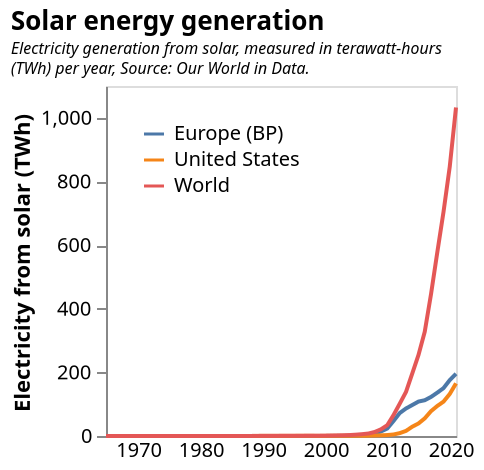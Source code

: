 {
  "$schema": "https://vega.github.io/schema/vega-lite/v5.json",
  "title": {
    "text": "Solar energy generation",
    "subtitle": [
      "Electricity generation from solar, measured in terawatt-hours",
      "(TWh) per year, Source: Our World in Data."
    ],
    "subtitleFontSize": 8,
    "subtitleFontStyle": "italic",
    "anchor": "start"
  },
  "data": {
    "values": [
      {
        "Entity": "Europe (BP)",
        "Year": "1965-01-01",
        "Electricity from solar (TWh)": 0
      },
      {
        "Entity": "Europe (BP)",
        "Year": "1966-01-01",
        "Electricity from solar (TWh)": 0
      },
      {
        "Entity": "Europe (BP)",
        "Year": "1967-01-01",
        "Electricity from solar (TWh)": 0
      },
      {
        "Entity": "Europe (BP)",
        "Year": "1968-01-01",
        "Electricity from solar (TWh)": 0
      },
      {
        "Entity": "Europe (BP)",
        "Year": "1969-01-01",
        "Electricity from solar (TWh)": 0
      },
      {
        "Entity": "Europe (BP)",
        "Year": "1970-01-01",
        "Electricity from solar (TWh)": 0
      },
      {
        "Entity": "Europe (BP)",
        "Year": "1971-01-01",
        "Electricity from solar (TWh)": 0
      },
      {
        "Entity": "Europe (BP)",
        "Year": "1972-01-01",
        "Electricity from solar (TWh)": 0
      },
      {
        "Entity": "Europe (BP)",
        "Year": "1973-01-01",
        "Electricity from solar (TWh)": 0
      },
      {
        "Entity": "Europe (BP)",
        "Year": "1974-01-01",
        "Electricity from solar (TWh)": 0
      },
      {
        "Entity": "Europe (BP)",
        "Year": "1975-01-01",
        "Electricity from solar (TWh)": 0
      },
      {
        "Entity": "Europe (BP)",
        "Year": "1976-01-01",
        "Electricity from solar (TWh)": 0
      },
      {
        "Entity": "Europe (BP)",
        "Year": "1977-01-01",
        "Electricity from solar (TWh)": 0
      },
      {
        "Entity": "Europe (BP)",
        "Year": "1978-01-01",
        "Electricity from solar (TWh)": 0
      },
      {
        "Entity": "Europe (BP)",
        "Year": "1979-01-01",
        "Electricity from solar (TWh)": 0
      },
      {
        "Entity": "Europe (BP)",
        "Year": "1980-01-01",
        "Electricity from solar (TWh)": 0
      },
      {
        "Entity": "Europe (BP)",
        "Year": "1981-01-01",
        "Electricity from solar (TWh)": 0
      },
      {
        "Entity": "Europe (BP)",
        "Year": "1982-01-01",
        "Electricity from solar (TWh)": 0
      },
      {
        "Entity": "Europe (BP)",
        "Year": "1983-01-01",
        "Electricity from solar (TWh)": 0
      },
      {
        "Entity": "Europe (BP)",
        "Year": "1984-01-01",
        "Electricity from solar (TWh)": 0.001010101
      },
      {
        "Entity": "Europe (BP)",
        "Year": "1985-01-01",
        "Electricity from solar (TWh)": 0.001010101
      },
      {
        "Entity": "Europe (BP)",
        "Year": "1986-01-01",
        "Electricity from solar (TWh)": 0.001010101
      },
      {
        "Entity": "Europe (BP)",
        "Year": "1987-01-01",
        "Electricity from solar (TWh)": 0
      },
      {
        "Entity": "Europe (BP)",
        "Year": "1988-01-01",
        "Electricity from solar (TWh)": 0.001010101
      },
      {
        "Entity": "Europe (BP)",
        "Year": "1989-01-01",
        "Electricity from solar (TWh)": 0.009090909
      },
      {
        "Entity": "Europe (BP)",
        "Year": "1990-01-01",
        "Electricity from solar (TWh)": 0.0125
      },
      {
        "Entity": "Europe (BP)",
        "Year": "1991-01-01",
        "Electricity from solar (TWh)": 0.0155
      },
      {
        "Entity": "Europe (BP)",
        "Year": "1992-01-01",
        "Electricity from solar (TWh)": 0.025087999
      },
      {
        "Entity": "Europe (BP)",
        "Year": "1993-01-01",
        "Electricity from solar (TWh)": 0.032382999
      },
      {
        "Entity": "Europe (BP)",
        "Year": "1994-01-01",
        "Electricity from solar (TWh)": 0.034688499
      },
      {
        "Entity": "Europe (BP)",
        "Year": "1995-01-01",
        "Electricity from solar (TWh)": 0.044840001
      },
      {
        "Entity": "Europe (BP)",
        "Year": "1996-01-01",
        "Electricity from solar (TWh)": 0.047811411
      },
      {
        "Entity": "Europe (BP)",
        "Year": "1997-01-01",
        "Electricity from solar (TWh)": 0.056926243
      },
      {
        "Entity": "Europe (BP)",
        "Year": "1998-01-01",
        "Electricity from solar (TWh)": 0.0670885
      },
      {
        "Entity": "Europe (BP)",
        "Year": "1999-01-01",
        "Electricity from solar (TWh)": 0.080198057
      },
      {
        "Entity": "Europe (BP)",
        "Year": "2000-01-01",
        "Electricity from solar (TWh)": 0.074473247
      },
      {
        "Entity": "Europe (BP)",
        "Year": "2001-01-01",
        "Electricity from solar (TWh)": 0.194202498
      },
      {
        "Entity": "Europe (BP)",
        "Year": "2002-01-01",
        "Electricity from solar (TWh)": 0.314754993
      },
      {
        "Entity": "Europe (BP)",
        "Year": "2003-01-01",
        "Electricity from solar (TWh)": 0.468697757
      },
      {
        "Entity": "Europe (BP)",
        "Year": "2004-01-01",
        "Electricity from solar (TWh)": 0.751097858
      },
      {
        "Entity": "Europe (BP)",
        "Year": "2005-01-01",
        "Electricity from solar (TWh)": 1.512383223
      },
      {
        "Entity": "Europe (BP)",
        "Year": "2006-01-01",
        "Electricity from solar (TWh)": 2.569087744
      },
      {
        "Entity": "Europe (BP)",
        "Year": "2007-01-01",
        "Electricity from solar (TWh)": 3.877704859
      },
      {
        "Entity": "Europe (BP)",
        "Year": "2008-01-01",
        "Electricity from solar (TWh)": 7.589071274
      },
      {
        "Entity": "Europe (BP)",
        "Year": "2009-01-01",
        "Electricity from solar (TWh)": 14.32483482
      },
      {
        "Entity": "Europe (BP)",
        "Year": "2010-01-01",
        "Electricity from solar (TWh)": 23.49743652
      },
      {
        "Entity": "Europe (BP)",
        "Year": "2011-01-01",
        "Electricity from solar (TWh)": 47.10554886
      },
      {
        "Entity": "Europe (BP)",
        "Year": "2012-01-01",
        "Electricity from solar (TWh)": 72.23394012
      },
      {
        "Entity": "Europe (BP)",
        "Year": "2013-01-01",
        "Electricity from solar (TWh)": 86.54611969
      },
      {
        "Entity": "Europe (BP)",
        "Year": "2014-01-01",
        "Electricity from solar (TWh)": 97.33773041
      },
      {
        "Entity": "Europe (BP)",
        "Year": "2015-01-01",
        "Electricity from solar (TWh)": 108.2346039
      },
      {
        "Entity": "Europe (BP)",
        "Year": "2016-01-01",
        "Electricity from solar (TWh)": 112.4035645
      },
      {
        "Entity": "Europe (BP)",
        "Year": "2017-01-01",
        "Electricity from solar (TWh)": 122.7574387
      },
      {
        "Entity": "Europe (BP)",
        "Year": "2018-01-01",
        "Electricity from solar (TWh)": 136.1681213
      },
      {
        "Entity": "Europe (BP)",
        "Year": "2019-01-01",
        "Electricity from solar (TWh)": 150.4425507
      },
      {
        "Entity": "Europe (BP)",
        "Year": "2020-01-01",
        "Electricity from solar (TWh)": 175.6517639
      },
      {
        "Entity": "Europe (BP)",
        "Year": "2021-01-01",
        "Electricity from solar (TWh)": 195.552124
      },
      {
        "Entity": "United States",
        "Year": "1965-01-01",
        "Electricity from solar (TWh)": 0
      },
      {
        "Entity": "United States",
        "Year": "1966-01-01",
        "Electricity from solar (TWh)": 0
      },
      {
        "Entity": "United States",
        "Year": "1967-01-01",
        "Electricity from solar (TWh)": 0
      },
      {
        "Entity": "United States",
        "Year": "1968-01-01",
        "Electricity from solar (TWh)": 0
      },
      {
        "Entity": "United States",
        "Year": "1969-01-01",
        "Electricity from solar (TWh)": 0
      },
      {
        "Entity": "United States",
        "Year": "1970-01-01",
        "Electricity from solar (TWh)": 0
      },
      {
        "Entity": "United States",
        "Year": "1971-01-01",
        "Electricity from solar (TWh)": 0
      },
      {
        "Entity": "United States",
        "Year": "1972-01-01",
        "Electricity from solar (TWh)": 0
      },
      {
        "Entity": "United States",
        "Year": "1973-01-01",
        "Electricity from solar (TWh)": 0
      },
      {
        "Entity": "United States",
        "Year": "1974-01-01",
        "Electricity from solar (TWh)": 0
      },
      {
        "Entity": "United States",
        "Year": "1975-01-01",
        "Electricity from solar (TWh)": 0
      },
      {
        "Entity": "United States",
        "Year": "1976-01-01",
        "Electricity from solar (TWh)": 0
      },
      {
        "Entity": "United States",
        "Year": "1977-01-01",
        "Electricity from solar (TWh)": 0
      },
      {
        "Entity": "United States",
        "Year": "1978-01-01",
        "Electricity from solar (TWh)": 0
      },
      {
        "Entity": "United States",
        "Year": "1979-01-01",
        "Electricity from solar (TWh)": 0
      },
      {
        "Entity": "United States",
        "Year": "1980-01-01",
        "Electricity from solar (TWh)": 0
      },
      {
        "Entity": "United States",
        "Year": "1981-01-01",
        "Electricity from solar (TWh)": 0
      },
      {
        "Entity": "United States",
        "Year": "1982-01-01",
        "Electricity from solar (TWh)": 0
      },
      {
        "Entity": "United States",
        "Year": "1983-01-01",
        "Electricity from solar (TWh)": 0.003
      },
      {
        "Entity": "United States",
        "Year": "1984-01-01",
        "Electricity from solar (TWh)": 0.00530101
      },
      {
        "Entity": "United States",
        "Year": "1985-01-01",
        "Electricity from solar (TWh)": 0.010737374
      },
      {
        "Entity": "United States",
        "Year": "1986-01-01",
        "Electricity from solar (TWh)": 0.014173737
      },
      {
        "Entity": "United States",
        "Year": "1987-01-01",
        "Electricity from solar (TWh)": 0.01060303
      },
      {
        "Entity": "United States",
        "Year": "1988-01-01",
        "Electricity from solar (TWh)": 0.009185859
      },
      {
        "Entity": "United States",
        "Year": "1989-01-01",
        "Electricity from solar (TWh)": 0.253132313
      },
      {
        "Entity": "United States",
        "Year": "1990-01-01",
        "Electricity from solar (TWh)": 0.370794952
      },
      {
        "Entity": "United States",
        "Year": "1991-01-01",
        "Electricity from solar (TWh)": 0.478252888
      },
      {
        "Entity": "United States",
        "Year": "1992-01-01",
        "Electricity from solar (TWh)": 0.408844471
      },
      {
        "Entity": "United States",
        "Year": "1993-01-01",
        "Electricity from solar (TWh)": 0.47516188
      },
      {
        "Entity": "United States",
        "Year": "1994-01-01",
        "Electricity from solar (TWh)": 0.501872778
      },
      {
        "Entity": "United States",
        "Year": "1995-01-01",
        "Electricity from solar (TWh)": 0.514471591
      },
      {
        "Entity": "United States",
        "Year": "1996-01-01",
        "Electricity from solar (TWh)": 0.541341245
      },
      {
        "Entity": "United States",
        "Year": "1997-01-01",
        "Electricity from solar (TWh)": 0.532695711
      },
      {
        "Entity": "United States",
        "Year": "1998-01-01",
        "Electricity from solar (TWh)": 0.524659336
      },
      {
        "Entity": "United States",
        "Year": "1999-01-01",
        "Electricity from solar (TWh)": 0.518342078
      },
      {
        "Entity": "United States",
        "Year": "2000-01-01",
        "Electricity from solar (TWh)": 0.518512666
      },
      {
        "Entity": "United States",
        "Year": "2001-01-01",
        "Electricity from solar (TWh)": 0.574351072
      },
      {
        "Entity": "United States",
        "Year": "2002-01-01",
        "Electricity from solar (TWh)": 0.601597607
      },
      {
        "Entity": "United States",
        "Year": "2003-01-01",
        "Electricity from solar (TWh)": 0.610654294
      },
      {
        "Entity": "United States",
        "Year": "2004-01-01",
        "Electricity from solar (TWh)": 0.698132455
      },
      {
        "Entity": "United States",
        "Year": "2005-01-01",
        "Electricity from solar (TWh)": 0.748900652
      },
      {
        "Entity": "United States",
        "Year": "2006-01-01",
        "Electricity from solar (TWh)": 0.824432135
      },
      {
        "Entity": "United States",
        "Year": "2007-01-01",
        "Electricity from solar (TWh)": 1.095410466
      },
      {
        "Entity": "United States",
        "Year": "2008-01-01",
        "Electricity from solar (TWh)": 1.633062601
      },
      {
        "Entity": "United States",
        "Year": "2009-01-01",
        "Electricity from solar (TWh)": 2.075960398
      },
      {
        "Entity": "United States",
        "Year": "2010-01-01",
        "Electricity from solar (TWh)": 3.013036489
      },
      {
        "Entity": "United States",
        "Year": "2011-01-01",
        "Electricity from solar (TWh)": 4.738903999
      },
      {
        "Entity": "United States",
        "Year": "2012-01-01",
        "Electricity from solar (TWh)": 9.037014008
      },
      {
        "Entity": "United States",
        "Year": "2013-01-01",
        "Electricity from solar (TWh)": 16.03969574
      },
      {
        "Entity": "United States",
        "Year": "2014-01-01",
        "Electricity from solar (TWh)": 29.21616173
      },
      {
        "Entity": "United States",
        "Year": "2015-01-01",
        "Electricity from solar (TWh)": 39.4262619
      },
      {
        "Entity": "United States",
        "Year": "2016-01-01",
        "Electricity from solar (TWh)": 55.42020035
      },
      {
        "Entity": "United States",
        "Year": "2017-01-01",
        "Electricity from solar (TWh)": 78.05757904
      },
      {
        "Entity": "United States",
        "Year": "2018-01-01",
        "Electricity from solar (TWh)": 94.30808258
      },
      {
        "Entity": "United States",
        "Year": "2019-01-01",
        "Electricity from solar (TWh)": 107.9737396
      },
      {
        "Entity": "United States",
        "Year": "2020-01-01",
        "Electricity from solar (TWh)": 132.0414124
      },
      {
        "Entity": "United States",
        "Year": "2021-01-01",
        "Electricity from solar (TWh)": 165.3565674
      },
      {
        "Entity": "World",
        "Year": "1965-01-01",
        "Electricity from solar (TWh)": 0
      },
      {
        "Entity": "World",
        "Year": "1966-01-01",
        "Electricity from solar (TWh)": 0
      },
      {
        "Entity": "World",
        "Year": "1967-01-01",
        "Electricity from solar (TWh)": 0
      },
      {
        "Entity": "World",
        "Year": "1968-01-01",
        "Electricity from solar (TWh)": 0
      },
      {
        "Entity": "World",
        "Year": "1969-01-01",
        "Electricity from solar (TWh)": 0
      },
      {
        "Entity": "World",
        "Year": "1970-01-01",
        "Electricity from solar (TWh)": 0
      },
      {
        "Entity": "World",
        "Year": "1971-01-01",
        "Electricity from solar (TWh)": 0
      },
      {
        "Entity": "World",
        "Year": "1972-01-01",
        "Electricity from solar (TWh)": 0
      },
      {
        "Entity": "World",
        "Year": "1973-01-01",
        "Electricity from solar (TWh)": 0
      },
      {
        "Entity": "World",
        "Year": "1974-01-01",
        "Electricity from solar (TWh)": 0
      },
      {
        "Entity": "World",
        "Year": "1975-01-01",
        "Electricity from solar (TWh)": 0
      },
      {
        "Entity": "World",
        "Year": "1976-01-01",
        "Electricity from solar (TWh)": 0
      },
      {
        "Entity": "World",
        "Year": "1977-01-01",
        "Electricity from solar (TWh)": 0
      },
      {
        "Entity": "World",
        "Year": "1978-01-01",
        "Electricity from solar (TWh)": 0
      },
      {
        "Entity": "World",
        "Year": "1979-01-01",
        "Electricity from solar (TWh)": 0
      },
      {
        "Entity": "World",
        "Year": "1980-01-01",
        "Electricity from solar (TWh)": 0
      },
      {
        "Entity": "World",
        "Year": "1981-01-01",
        "Electricity from solar (TWh)": 0
      },
      {
        "Entity": "World",
        "Year": "1982-01-01",
        "Electricity from solar (TWh)": 0
      },
      {
        "Entity": "World",
        "Year": "1983-01-01",
        "Electricity from solar (TWh)": 0.003
      },
      {
        "Entity": "World",
        "Year": "1984-01-01",
        "Electricity from solar (TWh)": 0.006311111
      },
      {
        "Entity": "World",
        "Year": "1985-01-01",
        "Electricity from solar (TWh)": 0.011747475
      },
      {
        "Entity": "World",
        "Year": "1986-01-01",
        "Electricity from solar (TWh)": 0.015183838
      },
      {
        "Entity": "World",
        "Year": "1987-01-01",
        "Electricity from solar (TWh)": 0.01060303
      },
      {
        "Entity": "World",
        "Year": "1988-01-01",
        "Electricity from solar (TWh)": 0.01019596
      },
      {
        "Entity": "World",
        "Year": "1989-01-01",
        "Electricity from solar (TWh)": 0.262223244
      },
      {
        "Entity": "World",
        "Year": "1990-01-01",
        "Electricity from solar (TWh)": 0.388294935
      },
      {
        "Entity": "World",
        "Year": "1991-01-01",
        "Electricity from solar (TWh)": 0.505202889
      },
      {
        "Entity": "World",
        "Year": "1992-01-01",
        "Electricity from solar (TWh)": 0.4665851
      },
      {
        "Entity": "World",
        "Year": "1993-01-01",
        "Electricity from solar (TWh)": 0.556697547
      },
      {
        "Entity": "World",
        "Year": "1994-01-01",
        "Electricity from solar (TWh)": 0.59701395
      },
      {
        "Entity": "World",
        "Year": "1995-01-01",
        "Electricity from solar (TWh)": 0.638813794
      },
      {
        "Entity": "World",
        "Year": "1996-01-01",
        "Electricity from solar (TWh)": 0.699207962
      },
      {
        "Entity": "World",
        "Year": "1997-01-01",
        "Electricity from solar (TWh)": 0.749584794
      },
      {
        "Entity": "World",
        "Year": "1998-01-01",
        "Electricity from solar (TWh)": 0.811788976
      },
      {
        "Entity": "World",
        "Year": "1999-01-01",
        "Electricity from solar (TWh)": 0.905196905
      },
      {
        "Entity": "World",
        "Year": "2000-01-01",
        "Electricity from solar (TWh)": 1.058970094
      },
      {
        "Entity": "World",
        "Year": "2001-01-01",
        "Electricity from solar (TWh)": 1.423285365
      },
      {
        "Entity": "World",
        "Year": "2002-01-01",
        "Electricity from solar (TWh)": 1.799019575
      },
      {
        "Entity": "World",
        "Year": "2003-01-01",
        "Electricity from solar (TWh)": 2.255103827
      },
      {
        "Entity": "World",
        "Year": "2004-01-01",
        "Electricity from solar (TWh)": 2.971521616
      },
      {
        "Entity": "World",
        "Year": "2005-01-01",
        "Electricity from solar (TWh)": 4.187109947
      },
      {
        "Entity": "World",
        "Year": "2006-01-01",
        "Electricity from solar (TWh)": 5.761838913
      },
      {
        "Entity": "World",
        "Year": "2007-01-01",
        "Electricity from solar (TWh)": 7.817909718
      },
      {
        "Entity": "World",
        "Year": "2008-01-01",
        "Electricity from solar (TWh)": 12.69742298
      },
      {
        "Entity": "World",
        "Year": "2009-01-01",
        "Electricity from solar (TWh)": 21.0739727
      },
      {
        "Entity": "World",
        "Year": "2010-01-01",
        "Electricity from solar (TWh)": 33.91127014
      },
      {
        "Entity": "World",
        "Year": "2011-01-01",
        "Electricity from solar (TWh)": 65.58232117
      },
      {
        "Entity": "World",
        "Year": "2012-01-01",
        "Electricity from solar (TWh)": 101.5408783
      },
      {
        "Entity": "World",
        "Year": "2013-01-01",
        "Electricity from solar (TWh)": 138.6014557
      },
      {
        "Entity": "World",
        "Year": "2014-01-01",
        "Electricity from solar (TWh)": 196.3565063
      },
      {
        "Entity": "World",
        "Year": "2015-01-01",
        "Electricity from solar (TWh)": 254.7397156
      },
      {
        "Entity": "World",
        "Year": "2016-01-01",
        "Electricity from solar (TWh)": 327.5842285
      },
      {
        "Entity": "World",
        "Year": "2017-01-01",
        "Electricity from solar (TWh)": 445.4662781
      },
      {
        "Entity": "World",
        "Year": "2018-01-01",
        "Electricity from solar (TWh)": 576.230896
      },
      {
        "Entity": "World",
        "Year": "2019-01-01",
        "Electricity from solar (TWh)": 703.9497681
      },
      {
        "Entity": "World",
        "Year": "2020-01-01",
        "Electricity from solar (TWh)": 846.2293701
      },
      {
        "Entity": "World",
        "Year": "2021-01-01",
        "Electricity from solar (TWh)": 1032.501221
      }
    ]
  },
  "height": 175,
  "width": 175,
  "mark": {
    "type": "line",
    "point": false
  },
  "encoding": {
    "x": {
      "field": "Year",
      "type": "temporal",
      "axis": {
        "grid": false,
        "title": null,
        "ticks": false
      }
    },
    "y": {
      "field": "Electricity from solar (TWh)",
      "type": "quantitative",
      "axis": {
        "grid": false
      }
    },
    "color": {
      "field": "Entity",
      "type": "nominal",
      "title": null,
      "legend": {
        "orient": "top-left"
      }
    }
  }
}